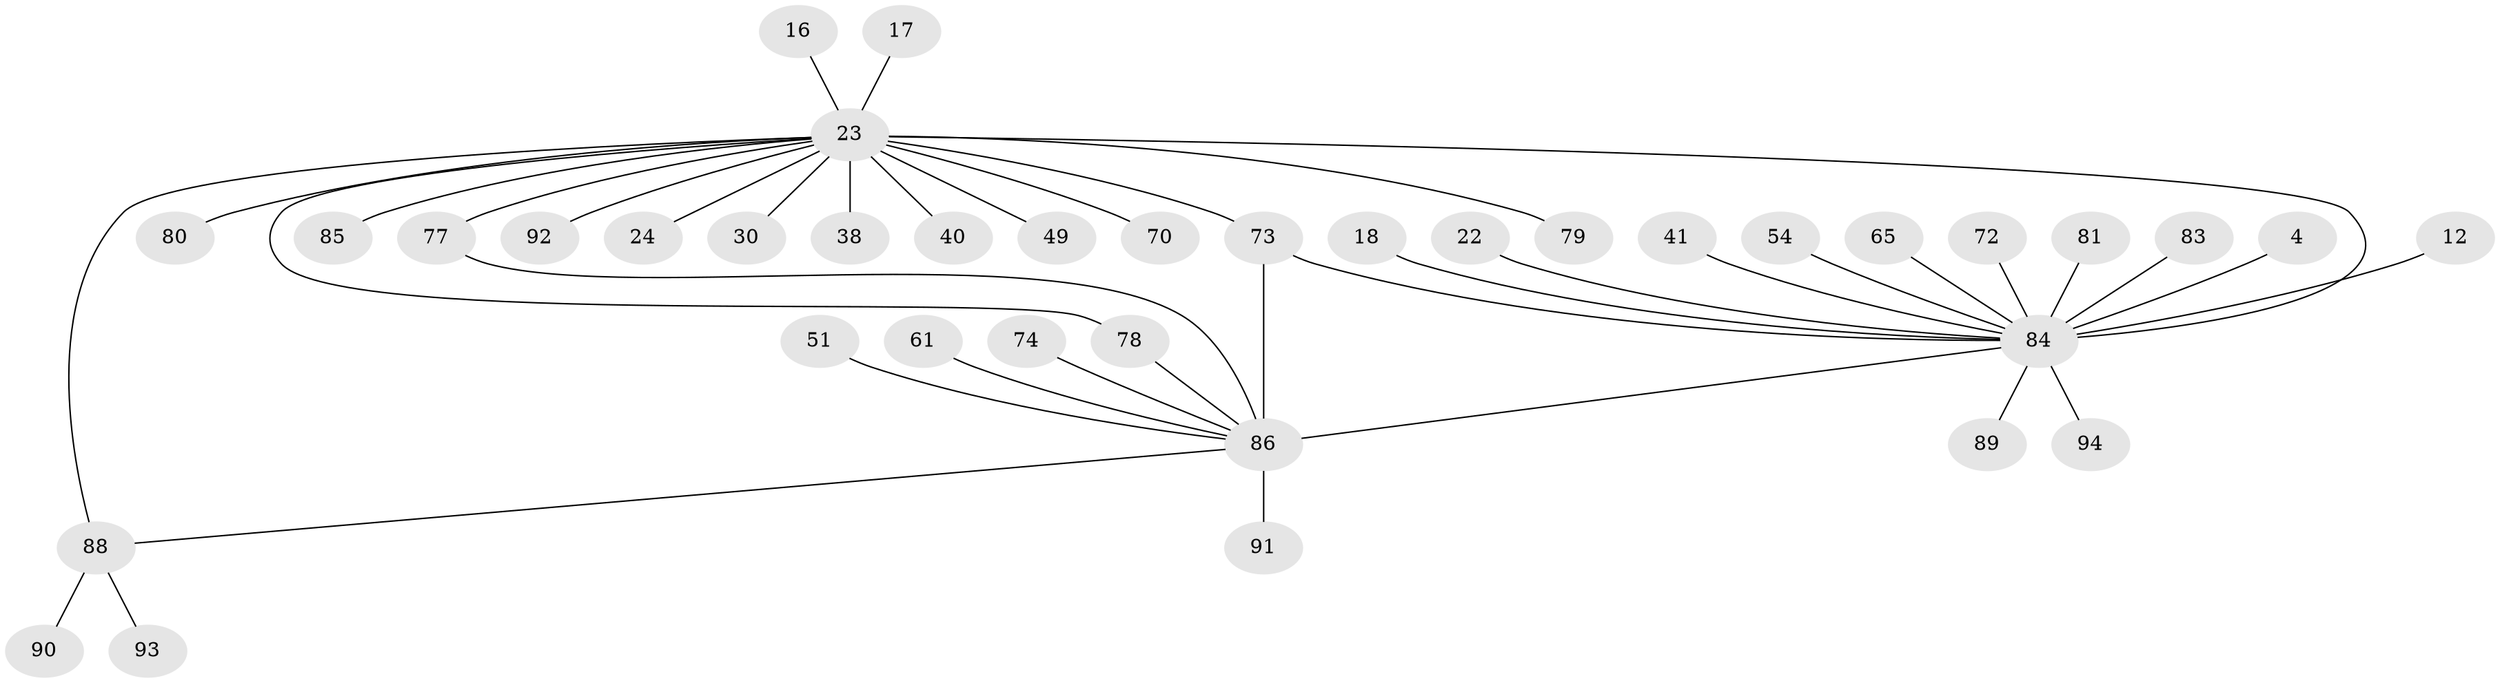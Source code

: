 // original degree distribution, {4: 0.09574468085106383, 26: 0.010638297872340425, 9: 0.02127659574468085, 1: 0.5531914893617021, 14: 0.010638297872340425, 2: 0.18085106382978725, 11: 0.010638297872340425, 17: 0.010638297872340425, 6: 0.02127659574468085, 3: 0.07446808510638298, 7: 0.010638297872340425}
// Generated by graph-tools (version 1.1) at 2025/50/03/04/25 21:50:37]
// undirected, 37 vertices, 41 edges
graph export_dot {
graph [start="1"]
  node [color=gray90,style=filled];
  4;
  12;
  16;
  17;
  18;
  22;
  23 [super="+10+3"];
  24;
  30;
  38;
  40;
  41;
  49;
  51;
  54;
  61;
  65;
  70 [super="+37"];
  72 [super="+8+33+62"];
  73 [super="+67+15+20+39+71"];
  74;
  77 [super="+48"];
  78 [super="+64"];
  79;
  80;
  81;
  83;
  84 [super="+1+42+68"];
  85;
  86 [super="+82+5+28"];
  88 [super="+27+66+55+58+75+59+87"];
  89;
  90;
  91;
  92 [super="+52+69"];
  93 [super="+57"];
  94 [super="+34"];
  4 -- 84;
  12 -- 84;
  16 -- 23;
  17 -- 23;
  18 -- 84;
  22 -- 84;
  23 -- 79;
  23 -- 80;
  23 -- 84 [weight=9];
  23 -- 85 [weight=2];
  23 -- 30 [weight=2];
  23 -- 38;
  23 -- 49;
  23 -- 40;
  23 -- 24;
  23 -- 73;
  23 -- 92;
  23 -- 70;
  23 -- 88 [weight=4];
  23 -- 77 [weight=2];
  23 -- 78;
  41 -- 84;
  51 -- 86;
  54 -- 84;
  61 -- 86;
  65 -- 84;
  72 -- 84 [weight=2];
  73 -- 86 [weight=3];
  73 -- 84;
  74 -- 86;
  77 -- 86;
  78 -- 86 [weight=2];
  81 -- 84;
  83 -- 84;
  84 -- 86 [weight=5];
  84 -- 89;
  84 -- 94;
  86 -- 91;
  86 -- 88;
  88 -- 90;
  88 -- 93;
}
